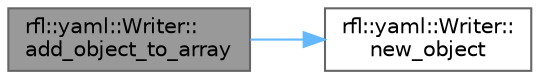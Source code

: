 digraph "rfl::yaml::Writer::add_object_to_array"
{
 // LATEX_PDF_SIZE
  bgcolor="transparent";
  edge [fontname=Helvetica,fontsize=10,labelfontname=Helvetica,labelfontsize=10];
  node [fontname=Helvetica,fontsize=10,shape=box,height=0.2,width=0.4];
  rankdir="LR";
  Node1 [id="Node000001",label="rfl::yaml::Writer::\ladd_object_to_array",height=0.2,width=0.4,color="gray40", fillcolor="grey60", style="filled", fontcolor="black",tooltip=" "];
  Node1 -> Node2 [id="edge1_Node000001_Node000002",color="steelblue1",style="solid",tooltip=" "];
  Node2 [id="Node000002",label="rfl::yaml::Writer::\lnew_object",height=0.2,width=0.4,color="grey40", fillcolor="white", style="filled",URL="$classrfl_1_1yaml_1_1_writer.html#a901039859f223e4b9f5c1206281d93eb",tooltip=" "];
}
